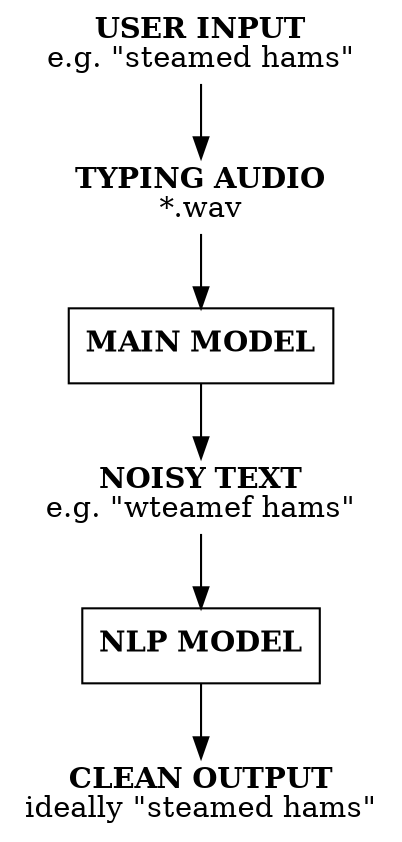 digraph {
	rankdir=TB;
	Input [label=<<b>USER INPUT</b><br/>e.g. "steamed hams"> shape=plaintext];
	Audio [label=<<b>TYPING AUDIO</b><br/>*.wav> shape=plaintext];
	Model [label=<<b>MAIN MODEL</b>> shape=box];
	Prediction [label=<<b>NOISY TEXT</b><br/>e.g. "wteamef hams"> shape=plaintext];
	NLP [label=<<b>NLP MODEL</b>> shape=box];
	Output [label=<<b>CLEAN OUTPUT</b><br/>ideally "steamed hams"> shape=plaintext];
	
	Input -> Audio -> Model -> Prediction -> NLP -> Output;
}

